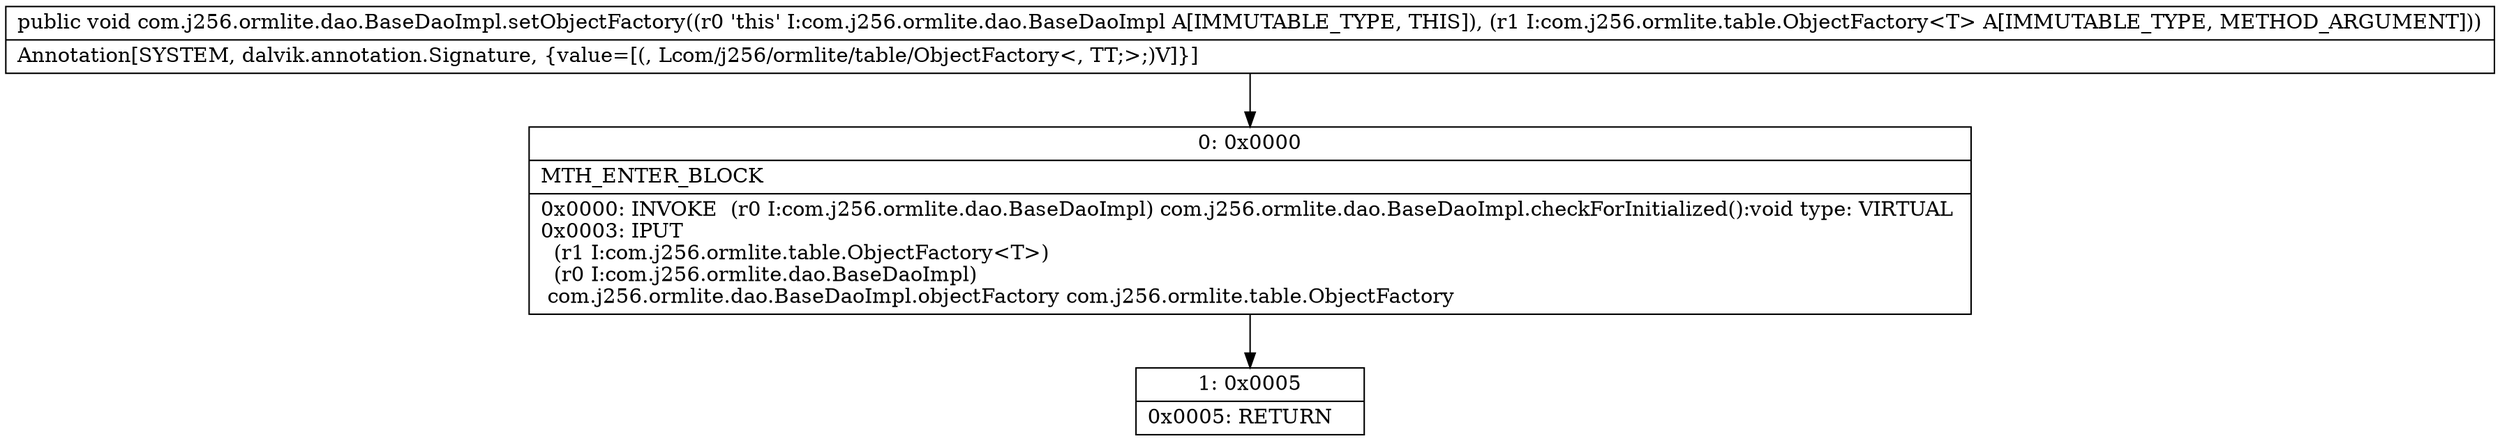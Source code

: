 digraph "CFG forcom.j256.ormlite.dao.BaseDaoImpl.setObjectFactory(Lcom\/j256\/ormlite\/table\/ObjectFactory;)V" {
Node_0 [shape=record,label="{0\:\ 0x0000|MTH_ENTER_BLOCK\l|0x0000: INVOKE  (r0 I:com.j256.ormlite.dao.BaseDaoImpl) com.j256.ormlite.dao.BaseDaoImpl.checkForInitialized():void type: VIRTUAL \l0x0003: IPUT  \l  (r1 I:com.j256.ormlite.table.ObjectFactory\<T\>)\l  (r0 I:com.j256.ormlite.dao.BaseDaoImpl)\l com.j256.ormlite.dao.BaseDaoImpl.objectFactory com.j256.ormlite.table.ObjectFactory \l}"];
Node_1 [shape=record,label="{1\:\ 0x0005|0x0005: RETURN   \l}"];
MethodNode[shape=record,label="{public void com.j256.ormlite.dao.BaseDaoImpl.setObjectFactory((r0 'this' I:com.j256.ormlite.dao.BaseDaoImpl A[IMMUTABLE_TYPE, THIS]), (r1 I:com.j256.ormlite.table.ObjectFactory\<T\> A[IMMUTABLE_TYPE, METHOD_ARGUMENT]))  | Annotation[SYSTEM, dalvik.annotation.Signature, \{value=[(, Lcom\/j256\/ormlite\/table\/ObjectFactory\<, TT;\>;)V]\}]\l}"];
MethodNode -> Node_0;
Node_0 -> Node_1;
}

